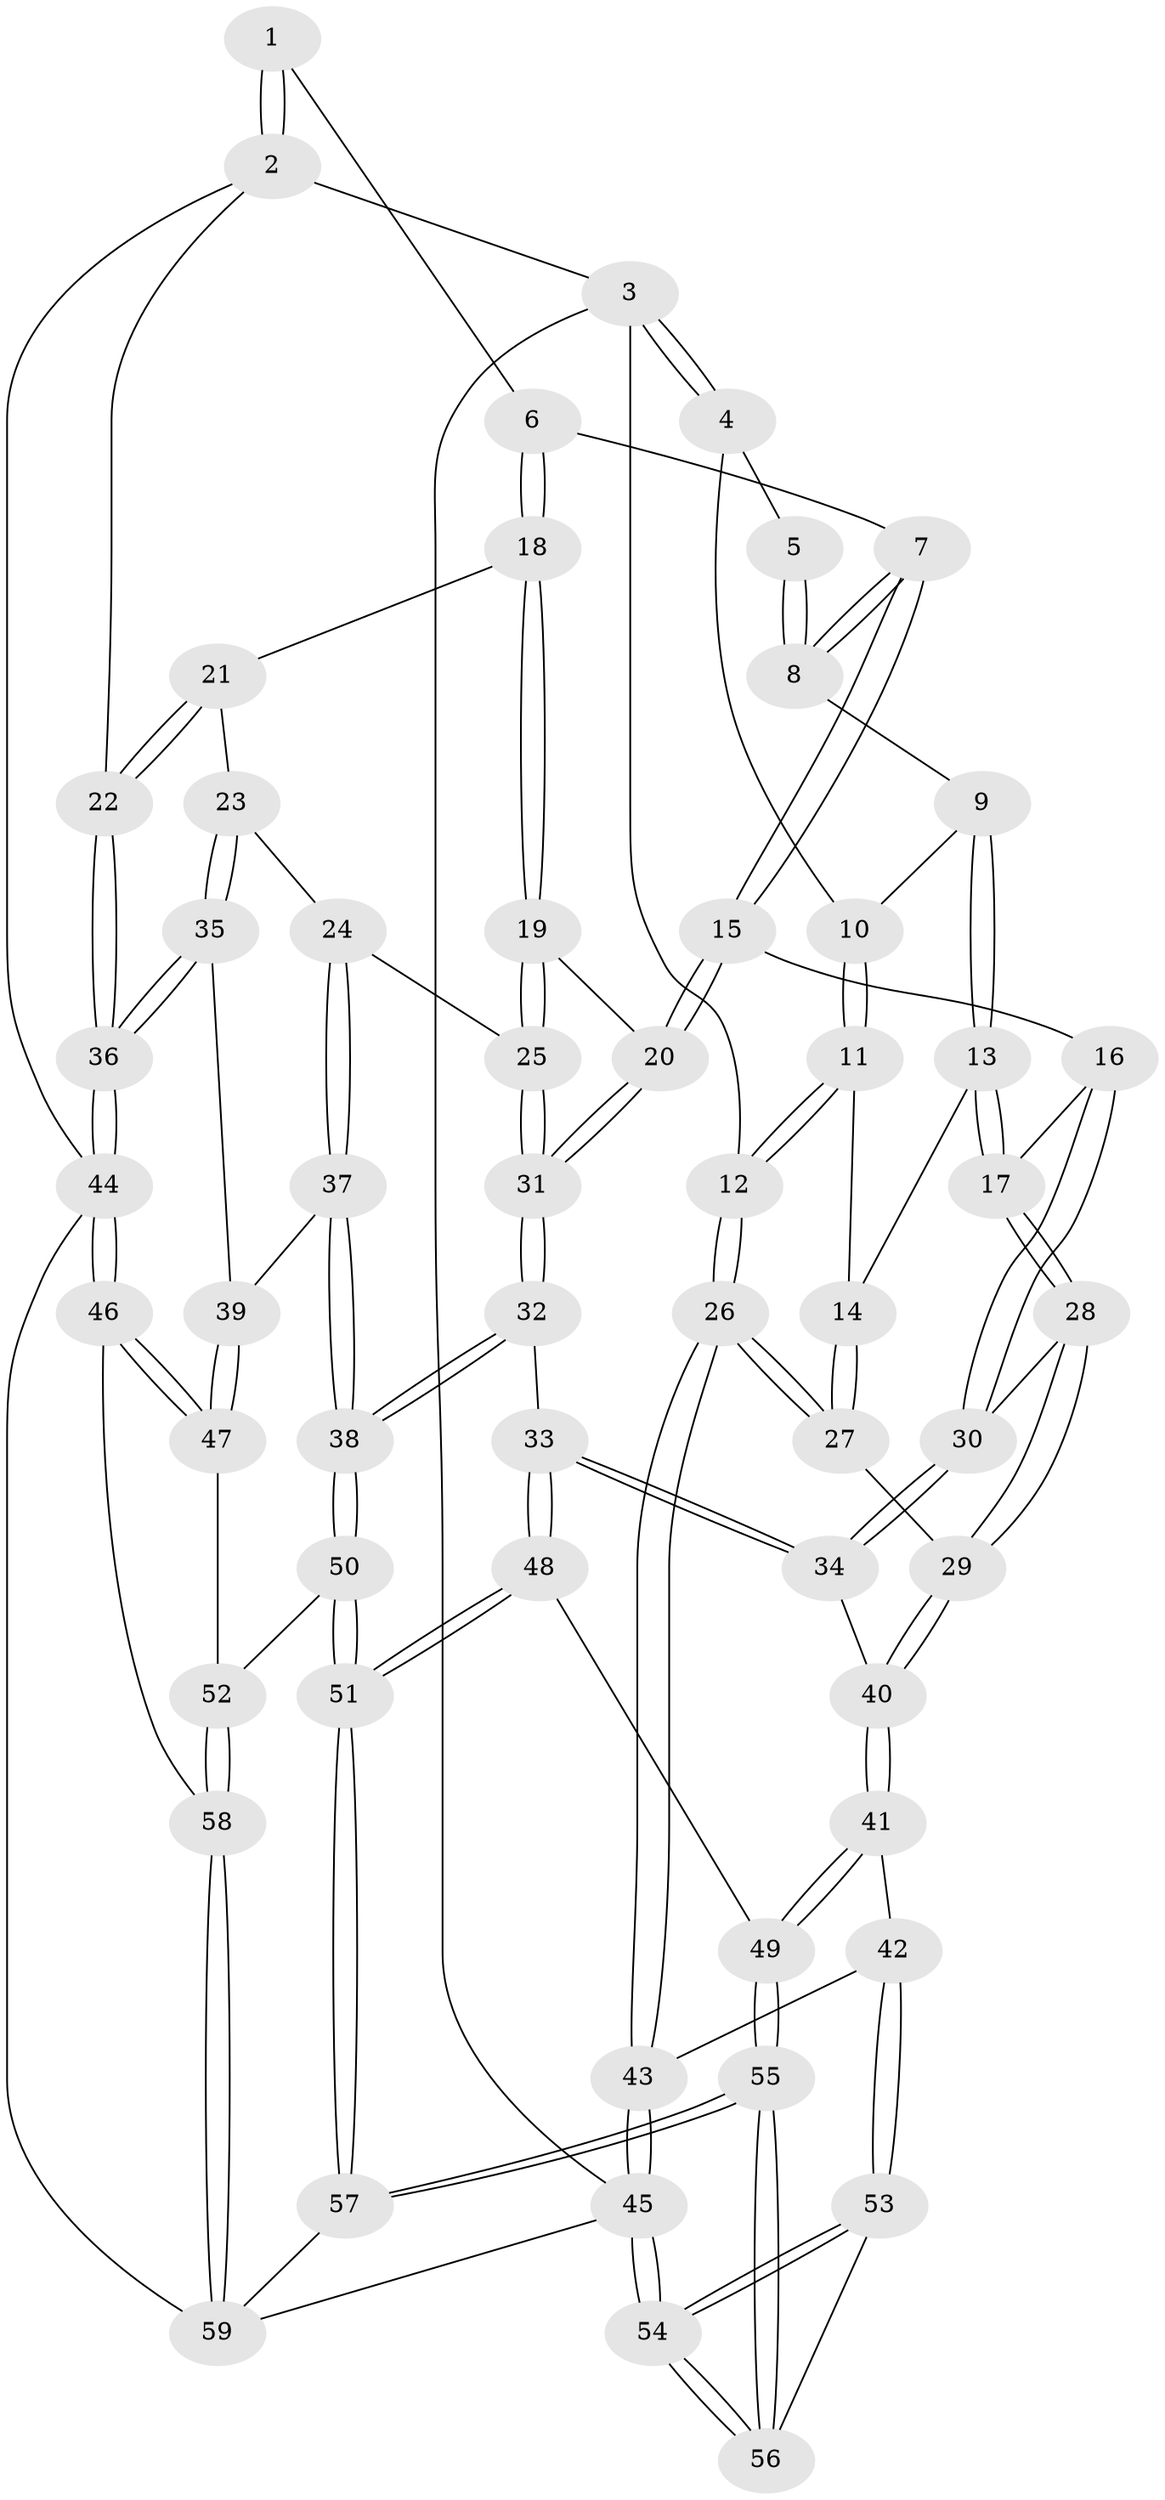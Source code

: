// coarse degree distribution, {2: 0.10810810810810811, 4: 0.1891891891891892, 3: 0.5945945945945946, 6: 0.05405405405405406, 5: 0.05405405405405406}
// Generated by graph-tools (version 1.1) at 2025/54/03/04/25 22:54:28]
// undirected, 59 vertices, 144 edges
graph export_dot {
  node [color=gray90,style=filled];
  1 [pos="+0.6584878520293497+0"];
  2 [pos="+1+0"];
  3 [pos="+0+0"];
  4 [pos="+0.24074296929173855+0"];
  5 [pos="+0.5479747609917746+0"];
  6 [pos="+0.6651004646613626+0.08271206828192974"];
  7 [pos="+0.4753310939104574+0.12235182624531478"];
  8 [pos="+0.45030808663986527+0.11092927852166766"];
  9 [pos="+0.4391478432157359+0.10870416520193255"];
  10 [pos="+0.314364473624922+0.028894097615539616"];
  11 [pos="+0.2833163280686652+0.10630820131748918"];
  12 [pos="+0+0.12484446673755284"];
  13 [pos="+0.3732814791389703+0.20619068579110356"];
  14 [pos="+0.265588447200471+0.21563367537321818"];
  15 [pos="+0.4734353069625455+0.26757188155780137"];
  16 [pos="+0.45385282558895834+0.2703367083280574"];
  17 [pos="+0.451024291950602+0.2690704959935105"];
  18 [pos="+0.6776186202547555+0.10464430647423477"];
  19 [pos="+0.5320585861682926+0.26280144455049703"];
  20 [pos="+0.48971154992396637+0.27694972707726684"];
  21 [pos="+0.7231451554823706+0.15027499857835022"];
  22 [pos="+1+0"];
  23 [pos="+0.7425312303789485+0.22034673559114923"];
  24 [pos="+0.6511518258879752+0.30999887484358235"];
  25 [pos="+0.6268209445413297+0.3101136466717242"];
  26 [pos="+0+0.24956389885574823"];
  27 [pos="+0.23125192242702594+0.26754803690963663"];
  28 [pos="+0.25574617536438027+0.2805468706873547"];
  29 [pos="+0.235572521692273+0.2733599901443145"];
  30 [pos="+0.38277380665534316+0.3518173133568777"];
  31 [pos="+0.5178040299638798+0.38072572463906645"];
  32 [pos="+0.5077708441256298+0.546288559820548"];
  33 [pos="+0.48383579899777845+0.5519094576888023"];
  34 [pos="+0.42312366120686595+0.5310681948191226"];
  35 [pos="+0.9093852298034467+0.3893481934402648"];
  36 [pos="+1+0.3454739548330454"];
  37 [pos="+0.6394862672175071+0.5647919976727216"];
  38 [pos="+0.6370897938189197+0.5669492592379929"];
  39 [pos="+0.8526356691846367+0.45260801315153537"];
  40 [pos="+0.2749283835283989+0.5296685680287015"];
  41 [pos="+0.14246381579742778+0.5994659878485884"];
  42 [pos="+0.13377220624719688+0.6009121285165354"];
  43 [pos="+0+0.45719219244150466"];
  44 [pos="+1+0.732012766291436"];
  45 [pos="+0+1"];
  46 [pos="+1+0.7478655290876259"];
  47 [pos="+0.9201523746723068+0.6929173515429007"];
  48 [pos="+0.4259950498579458+0.7329709680548226"];
  49 [pos="+0.32489360140063916+0.7699744296900739"];
  50 [pos="+0.6978328236130814+0.7168367768880516"];
  51 [pos="+0.567239209095949+0.9931629811178054"];
  52 [pos="+0.7995195386519249+0.7441815980813008"];
  53 [pos="+0.1336099038693462+0.6028701498982383"];
  54 [pos="+0+1"];
  55 [pos="+0.17118928825418653+1"];
  56 [pos="+0.14341347233807267+1"];
  57 [pos="+0.5617011678380293+1"];
  58 [pos="+0.8833132780156757+0.9125772150895619"];
  59 [pos="+0.7831190700163286+1"];
  1 -- 2;
  1 -- 2;
  1 -- 6;
  2 -- 3;
  2 -- 22;
  2 -- 44;
  3 -- 4;
  3 -- 4;
  3 -- 12;
  3 -- 45;
  4 -- 5;
  4 -- 10;
  5 -- 8;
  5 -- 8;
  6 -- 7;
  6 -- 18;
  6 -- 18;
  7 -- 8;
  7 -- 8;
  7 -- 15;
  7 -- 15;
  8 -- 9;
  9 -- 10;
  9 -- 13;
  9 -- 13;
  10 -- 11;
  10 -- 11;
  11 -- 12;
  11 -- 12;
  11 -- 14;
  12 -- 26;
  12 -- 26;
  13 -- 14;
  13 -- 17;
  13 -- 17;
  14 -- 27;
  14 -- 27;
  15 -- 16;
  15 -- 20;
  15 -- 20;
  16 -- 17;
  16 -- 30;
  16 -- 30;
  17 -- 28;
  17 -- 28;
  18 -- 19;
  18 -- 19;
  18 -- 21;
  19 -- 20;
  19 -- 25;
  19 -- 25;
  20 -- 31;
  20 -- 31;
  21 -- 22;
  21 -- 22;
  21 -- 23;
  22 -- 36;
  22 -- 36;
  23 -- 24;
  23 -- 35;
  23 -- 35;
  24 -- 25;
  24 -- 37;
  24 -- 37;
  25 -- 31;
  25 -- 31;
  26 -- 27;
  26 -- 27;
  26 -- 43;
  26 -- 43;
  27 -- 29;
  28 -- 29;
  28 -- 29;
  28 -- 30;
  29 -- 40;
  29 -- 40;
  30 -- 34;
  30 -- 34;
  31 -- 32;
  31 -- 32;
  32 -- 33;
  32 -- 38;
  32 -- 38;
  33 -- 34;
  33 -- 34;
  33 -- 48;
  33 -- 48;
  34 -- 40;
  35 -- 36;
  35 -- 36;
  35 -- 39;
  36 -- 44;
  36 -- 44;
  37 -- 38;
  37 -- 38;
  37 -- 39;
  38 -- 50;
  38 -- 50;
  39 -- 47;
  39 -- 47;
  40 -- 41;
  40 -- 41;
  41 -- 42;
  41 -- 49;
  41 -- 49;
  42 -- 43;
  42 -- 53;
  42 -- 53;
  43 -- 45;
  43 -- 45;
  44 -- 46;
  44 -- 46;
  44 -- 59;
  45 -- 54;
  45 -- 54;
  45 -- 59;
  46 -- 47;
  46 -- 47;
  46 -- 58;
  47 -- 52;
  48 -- 49;
  48 -- 51;
  48 -- 51;
  49 -- 55;
  49 -- 55;
  50 -- 51;
  50 -- 51;
  50 -- 52;
  51 -- 57;
  51 -- 57;
  52 -- 58;
  52 -- 58;
  53 -- 54;
  53 -- 54;
  53 -- 56;
  54 -- 56;
  54 -- 56;
  55 -- 56;
  55 -- 56;
  55 -- 57;
  55 -- 57;
  57 -- 59;
  58 -- 59;
  58 -- 59;
}

